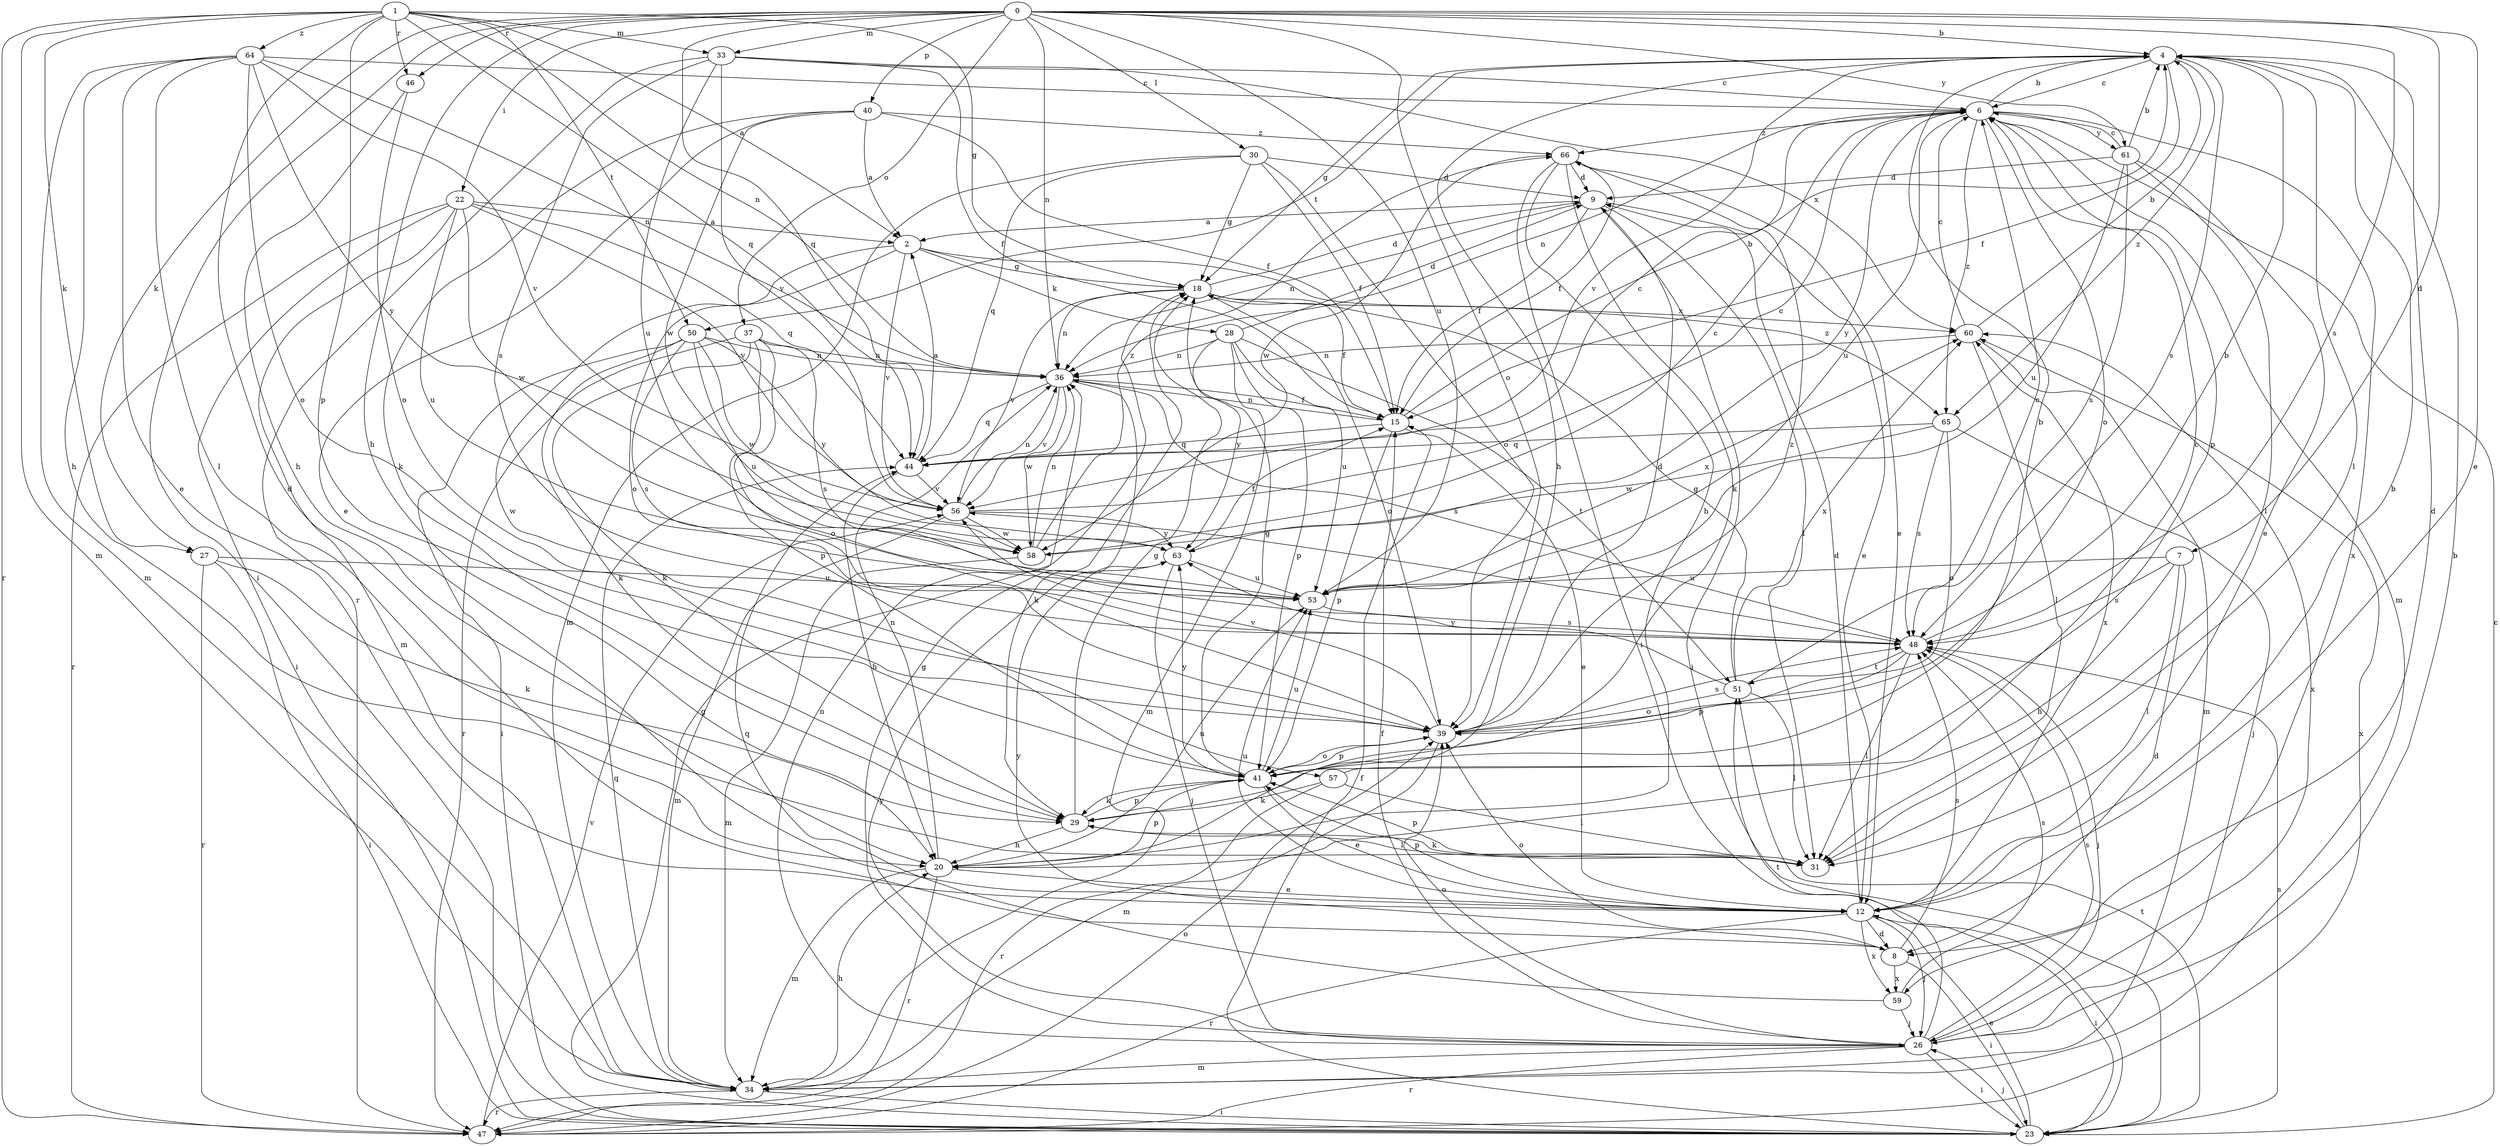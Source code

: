 strict digraph  {
0;
1;
2;
4;
6;
7;
8;
9;
12;
15;
18;
20;
22;
23;
26;
27;
28;
29;
30;
31;
33;
34;
36;
37;
39;
40;
41;
44;
46;
47;
48;
50;
51;
53;
56;
57;
58;
59;
60;
61;
63;
64;
65;
66;
0 -> 4  [label=b];
0 -> 7  [label=d];
0 -> 12  [label=e];
0 -> 20  [label=h];
0 -> 22  [label=i];
0 -> 23  [label=i];
0 -> 27  [label=k];
0 -> 30  [label=l];
0 -> 33  [label=m];
0 -> 36  [label=n];
0 -> 37  [label=o];
0 -> 39  [label=o];
0 -> 40  [label=p];
0 -> 44  [label=q];
0 -> 46  [label=r];
0 -> 48  [label=s];
0 -> 53  [label=u];
0 -> 61  [label=y];
1 -> 2  [label=a];
1 -> 8  [label=d];
1 -> 18  [label=g];
1 -> 27  [label=k];
1 -> 33  [label=m];
1 -> 34  [label=m];
1 -> 36  [label=n];
1 -> 41  [label=p];
1 -> 44  [label=q];
1 -> 46  [label=r];
1 -> 47  [label=r];
1 -> 50  [label=t];
1 -> 64  [label=z];
2 -> 18  [label=g];
2 -> 28  [label=k];
2 -> 39  [label=o];
2 -> 56  [label=v];
2 -> 57  [label=w];
2 -> 65  [label=z];
4 -> 6  [label=c];
4 -> 8  [label=d];
4 -> 15  [label=f];
4 -> 18  [label=g];
4 -> 20  [label=h];
4 -> 31  [label=l];
4 -> 48  [label=s];
4 -> 50  [label=t];
4 -> 56  [label=v];
4 -> 65  [label=z];
6 -> 4  [label=b];
6 -> 34  [label=m];
6 -> 36  [label=n];
6 -> 39  [label=o];
6 -> 41  [label=p];
6 -> 53  [label=u];
6 -> 59  [label=x];
6 -> 61  [label=y];
6 -> 63  [label=y];
6 -> 65  [label=z];
6 -> 66  [label=z];
7 -> 8  [label=d];
7 -> 20  [label=h];
7 -> 31  [label=l];
7 -> 48  [label=s];
7 -> 53  [label=u];
8 -> 23  [label=i];
8 -> 39  [label=o];
8 -> 48  [label=s];
8 -> 59  [label=x];
8 -> 63  [label=y];
9 -> 2  [label=a];
9 -> 12  [label=e];
9 -> 15  [label=f];
9 -> 23  [label=i];
9 -> 31  [label=l];
9 -> 36  [label=n];
12 -> 4  [label=b];
12 -> 8  [label=d];
12 -> 9  [label=d];
12 -> 23  [label=i];
12 -> 26  [label=j];
12 -> 41  [label=p];
12 -> 47  [label=r];
12 -> 53  [label=u];
12 -> 59  [label=x];
12 -> 60  [label=x];
15 -> 4  [label=b];
15 -> 12  [label=e];
15 -> 36  [label=n];
15 -> 41  [label=p];
15 -> 44  [label=q];
18 -> 9  [label=d];
18 -> 15  [label=f];
18 -> 36  [label=n];
18 -> 39  [label=o];
18 -> 56  [label=v];
18 -> 60  [label=x];
20 -> 12  [label=e];
20 -> 34  [label=m];
20 -> 36  [label=n];
20 -> 41  [label=p];
20 -> 47  [label=r];
20 -> 53  [label=u];
22 -> 2  [label=a];
22 -> 23  [label=i];
22 -> 34  [label=m];
22 -> 44  [label=q];
22 -> 47  [label=r];
22 -> 53  [label=u];
22 -> 56  [label=v];
22 -> 58  [label=w];
23 -> 6  [label=c];
23 -> 12  [label=e];
23 -> 15  [label=f];
23 -> 18  [label=g];
23 -> 26  [label=j];
23 -> 48  [label=s];
23 -> 51  [label=t];
26 -> 4  [label=b];
26 -> 15  [label=f];
26 -> 18  [label=g];
26 -> 23  [label=i];
26 -> 34  [label=m];
26 -> 36  [label=n];
26 -> 39  [label=o];
26 -> 47  [label=r];
26 -> 48  [label=s];
26 -> 51  [label=t];
26 -> 60  [label=x];
26 -> 63  [label=y];
27 -> 23  [label=i];
27 -> 29  [label=k];
27 -> 47  [label=r];
27 -> 53  [label=u];
28 -> 9  [label=d];
28 -> 34  [label=m];
28 -> 36  [label=n];
28 -> 41  [label=p];
28 -> 51  [label=t];
28 -> 53  [label=u];
28 -> 63  [label=y];
29 -> 18  [label=g];
29 -> 20  [label=h];
29 -> 31  [label=l];
29 -> 41  [label=p];
30 -> 9  [label=d];
30 -> 15  [label=f];
30 -> 18  [label=g];
30 -> 34  [label=m];
30 -> 39  [label=o];
30 -> 44  [label=q];
31 -> 29  [label=k];
31 -> 41  [label=p];
33 -> 6  [label=c];
33 -> 15  [label=f];
33 -> 47  [label=r];
33 -> 48  [label=s];
33 -> 53  [label=u];
33 -> 56  [label=v];
33 -> 60  [label=x];
34 -> 20  [label=h];
34 -> 23  [label=i];
34 -> 44  [label=q];
34 -> 47  [label=r];
36 -> 15  [label=f];
36 -> 29  [label=k];
36 -> 44  [label=q];
36 -> 48  [label=s];
36 -> 56  [label=v];
36 -> 58  [label=w];
37 -> 29  [label=k];
37 -> 36  [label=n];
37 -> 39  [label=o];
37 -> 41  [label=p];
37 -> 47  [label=r];
37 -> 48  [label=s];
39 -> 9  [label=d];
39 -> 34  [label=m];
39 -> 41  [label=p];
39 -> 48  [label=s];
39 -> 56  [label=v];
39 -> 66  [label=z];
40 -> 2  [label=a];
40 -> 12  [label=e];
40 -> 15  [label=f];
40 -> 29  [label=k];
40 -> 58  [label=w];
40 -> 66  [label=z];
41 -> 4  [label=b];
41 -> 12  [label=e];
41 -> 18  [label=g];
41 -> 29  [label=k];
41 -> 39  [label=o];
41 -> 53  [label=u];
41 -> 63  [label=y];
44 -> 2  [label=a];
44 -> 6  [label=c];
44 -> 20  [label=h];
44 -> 56  [label=v];
46 -> 20  [label=h];
46 -> 39  [label=o];
47 -> 39  [label=o];
47 -> 56  [label=v];
47 -> 60  [label=x];
48 -> 4  [label=b];
48 -> 26  [label=j];
48 -> 31  [label=l];
48 -> 41  [label=p];
48 -> 51  [label=t];
48 -> 56  [label=v];
50 -> 23  [label=i];
50 -> 29  [label=k];
50 -> 36  [label=n];
50 -> 48  [label=s];
50 -> 53  [label=u];
50 -> 58  [label=w];
50 -> 63  [label=y];
51 -> 6  [label=c];
51 -> 18  [label=g];
51 -> 31  [label=l];
51 -> 39  [label=o];
51 -> 60  [label=x];
51 -> 63  [label=y];
53 -> 48  [label=s];
53 -> 60  [label=x];
56 -> 6  [label=c];
56 -> 34  [label=m];
56 -> 36  [label=n];
56 -> 58  [label=w];
56 -> 63  [label=y];
57 -> 6  [label=c];
57 -> 29  [label=k];
57 -> 31  [label=l];
57 -> 47  [label=r];
58 -> 6  [label=c];
58 -> 34  [label=m];
58 -> 36  [label=n];
58 -> 66  [label=z];
59 -> 26  [label=j];
59 -> 44  [label=q];
59 -> 48  [label=s];
60 -> 4  [label=b];
60 -> 6  [label=c];
60 -> 31  [label=l];
60 -> 34  [label=m];
60 -> 36  [label=n];
61 -> 4  [label=b];
61 -> 6  [label=c];
61 -> 9  [label=d];
61 -> 12  [label=e];
61 -> 31  [label=l];
61 -> 48  [label=s];
61 -> 53  [label=u];
63 -> 15  [label=f];
63 -> 26  [label=j];
63 -> 53  [label=u];
64 -> 6  [label=c];
64 -> 12  [label=e];
64 -> 20  [label=h];
64 -> 31  [label=l];
64 -> 34  [label=m];
64 -> 36  [label=n];
64 -> 39  [label=o];
64 -> 56  [label=v];
64 -> 63  [label=y];
65 -> 26  [label=j];
65 -> 39  [label=o];
65 -> 44  [label=q];
65 -> 48  [label=s];
65 -> 58  [label=w];
66 -> 9  [label=d];
66 -> 12  [label=e];
66 -> 15  [label=f];
66 -> 20  [label=h];
66 -> 23  [label=i];
66 -> 29  [label=k];
66 -> 58  [label=w];
}
